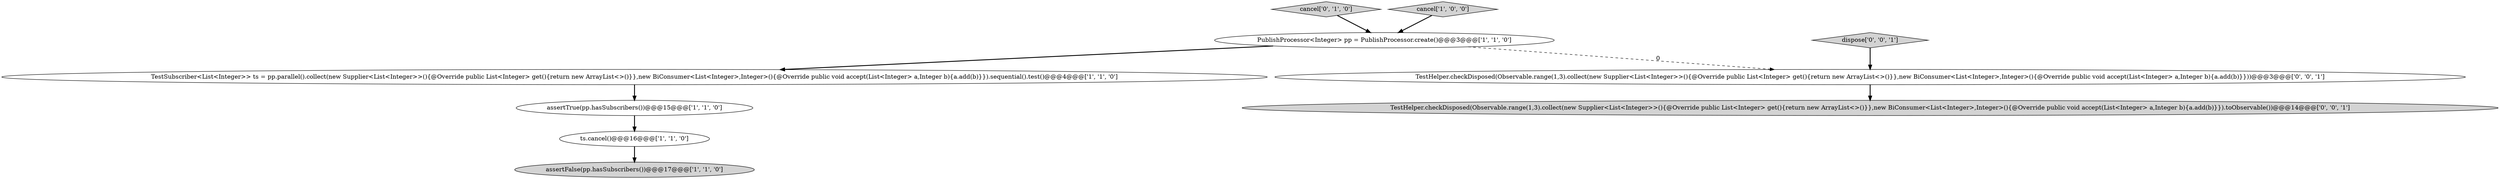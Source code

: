 digraph {
6 [style = filled, label = "cancel['0', '1', '0']", fillcolor = lightgray, shape = diamond image = "AAA0AAABBB2BBB"];
8 [style = filled, label = "TestHelper.checkDisposed(Observable.range(1,3).collect(new Supplier<List<Integer>>(){@Override public List<Integer> get(){return new ArrayList<>()}},new BiConsumer<List<Integer>,Integer>(){@Override public void accept(List<Integer> a,Integer b){a.add(b)}}))@@@3@@@['0', '0', '1']", fillcolor = white, shape = ellipse image = "AAA0AAABBB3BBB"];
9 [style = filled, label = "TestHelper.checkDisposed(Observable.range(1,3).collect(new Supplier<List<Integer>>(){@Override public List<Integer> get(){return new ArrayList<>()}},new BiConsumer<List<Integer>,Integer>(){@Override public void accept(List<Integer> a,Integer b){a.add(b)}}).toObservable())@@@14@@@['0', '0', '1']", fillcolor = lightgray, shape = ellipse image = "AAA0AAABBB3BBB"];
2 [style = filled, label = "ts.cancel()@@@16@@@['1', '1', '0']", fillcolor = white, shape = ellipse image = "AAA0AAABBB1BBB"];
3 [style = filled, label = "PublishProcessor<Integer> pp = PublishProcessor.create()@@@3@@@['1', '1', '0']", fillcolor = white, shape = ellipse image = "AAA0AAABBB1BBB"];
5 [style = filled, label = "assertTrue(pp.hasSubscribers())@@@15@@@['1', '1', '0']", fillcolor = white, shape = ellipse image = "AAA0AAABBB1BBB"];
1 [style = filled, label = "cancel['1', '0', '0']", fillcolor = lightgray, shape = diamond image = "AAA0AAABBB1BBB"];
7 [style = filled, label = "dispose['0', '0', '1']", fillcolor = lightgray, shape = diamond image = "AAA0AAABBB3BBB"];
4 [style = filled, label = "TestSubscriber<List<Integer>> ts = pp.parallel().collect(new Supplier<List<Integer>>(){@Override public List<Integer> get(){return new ArrayList<>()}},new BiConsumer<List<Integer>,Integer>(){@Override public void accept(List<Integer> a,Integer b){a.add(b)}}).sequential().test()@@@4@@@['1', '1', '0']", fillcolor = white, shape = ellipse image = "AAA0AAABBB1BBB"];
0 [style = filled, label = "assertFalse(pp.hasSubscribers())@@@17@@@['1', '1', '0']", fillcolor = lightgray, shape = ellipse image = "AAA0AAABBB1BBB"];
5->2 [style = bold, label=""];
4->5 [style = bold, label=""];
2->0 [style = bold, label=""];
1->3 [style = bold, label=""];
3->8 [style = dashed, label="0"];
7->8 [style = bold, label=""];
8->9 [style = bold, label=""];
6->3 [style = bold, label=""];
3->4 [style = bold, label=""];
}
